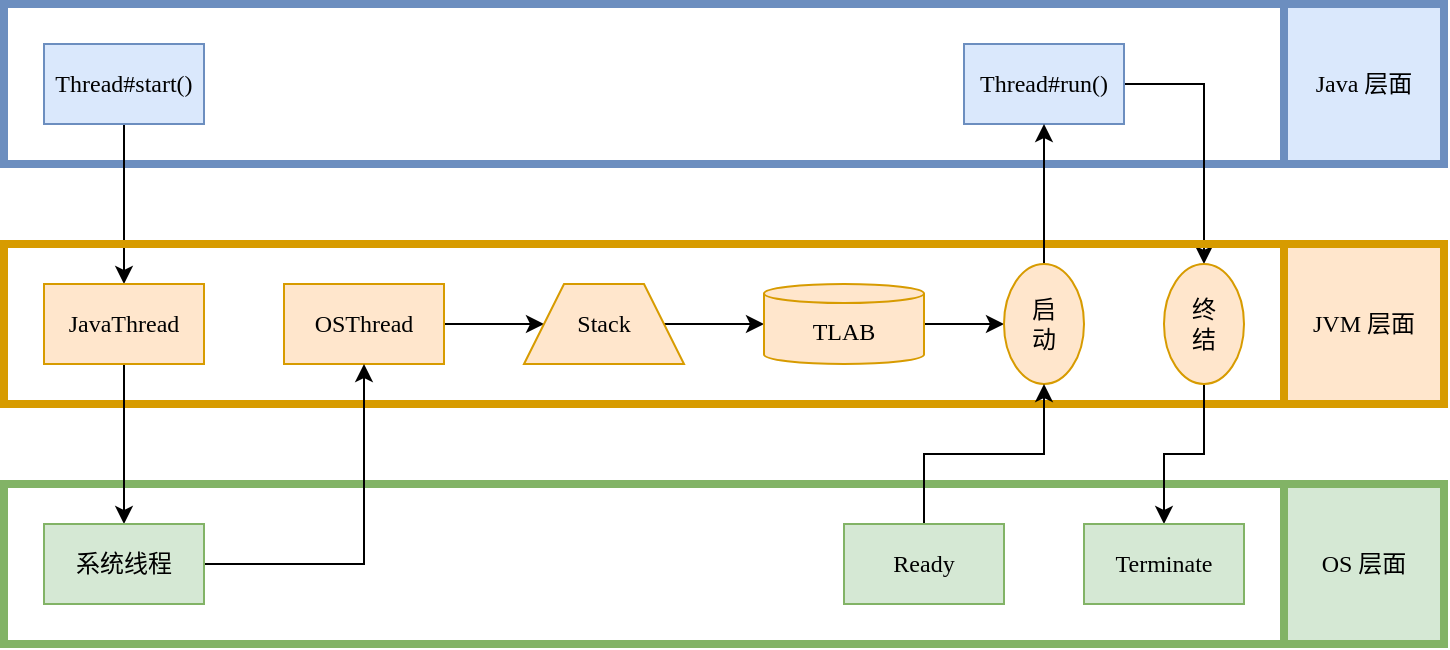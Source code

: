 <mxfile version="17.4.2" type="github">
  <diagram id="bJ92Hs5TZ8Z7czVXULVL" name="Page-1">
    <mxGraphModel dx="1048" dy="1540" grid="0" gridSize="10" guides="1" tooltips="1" connect="1" arrows="1" fold="1" page="1" pageScale="1" pageWidth="1169" pageHeight="1654" math="0" shadow="0">
      <root>
        <mxCell id="0" />
        <mxCell id="1" parent="0" />
        <mxCell id="5HvtsqjPbW2SA4gr3-XW-6" value="" style="rounded=0;whiteSpace=wrap;html=1;strokeColor=#6c8ebf;strokeWidth=4;fillColor=none;fontFamily=Comic Sans MS;" vertex="1" parent="1">
          <mxGeometry x="60" y="320" width="640" height="80" as="geometry" />
        </mxCell>
        <mxCell id="5HvtsqjPbW2SA4gr3-XW-21" style="edgeStyle=orthogonalEdgeStyle;rounded=0;orthogonalLoop=1;jettySize=auto;html=1;exitX=0.5;exitY=1;exitDx=0;exitDy=0;entryX=0.5;entryY=0;entryDx=0;entryDy=0;fontFamily=Comic Sans MS;" edge="1" parent="1" source="5HvtsqjPbW2SA4gr3-XW-4" target="5HvtsqjPbW2SA4gr3-XW-9">
          <mxGeometry relative="1" as="geometry" />
        </mxCell>
        <mxCell id="5HvtsqjPbW2SA4gr3-XW-4" value="Thread#start()" style="rounded=0;whiteSpace=wrap;html=1;strokeColor=#6c8ebf;strokeWidth=1;fillColor=#dae8fc;fontFamily=Comic Sans MS;" vertex="1" parent="1">
          <mxGeometry x="80" y="340" width="80" height="40" as="geometry" />
        </mxCell>
        <mxCell id="5HvtsqjPbW2SA4gr3-XW-29" style="edgeStyle=orthogonalEdgeStyle;rounded=0;orthogonalLoop=1;jettySize=auto;html=1;exitX=1;exitY=0.5;exitDx=0;exitDy=0;entryX=0.5;entryY=0;entryDx=0;entryDy=0;fontFamily=Comic Sans MS;" edge="1" parent="1" source="5HvtsqjPbW2SA4gr3-XW-5" target="5HvtsqjPbW2SA4gr3-XW-15">
          <mxGeometry relative="1" as="geometry" />
        </mxCell>
        <mxCell id="5HvtsqjPbW2SA4gr3-XW-5" value="Thread#run()" style="rounded=0;whiteSpace=wrap;html=1;strokeColor=#6c8ebf;strokeWidth=1;fillColor=#dae8fc;fontFamily=Comic Sans MS;" vertex="1" parent="1">
          <mxGeometry x="540" y="340" width="80" height="40" as="geometry" />
        </mxCell>
        <mxCell id="5HvtsqjPbW2SA4gr3-XW-7" value="" style="rounded=0;whiteSpace=wrap;html=1;strokeColor=#d79b00;strokeWidth=4;fillColor=none;fontFamily=Comic Sans MS;" vertex="1" parent="1">
          <mxGeometry x="60" y="440" width="640" height="80" as="geometry" />
        </mxCell>
        <mxCell id="5HvtsqjPbW2SA4gr3-XW-8" value="" style="rounded=0;whiteSpace=wrap;html=1;strokeColor=#82b366;strokeWidth=4;fillColor=none;fontFamily=Comic Sans MS;" vertex="1" parent="1">
          <mxGeometry x="60" y="560" width="640" height="80" as="geometry" />
        </mxCell>
        <mxCell id="5HvtsqjPbW2SA4gr3-XW-22" style="edgeStyle=orthogonalEdgeStyle;rounded=0;orthogonalLoop=1;jettySize=auto;html=1;exitX=0.5;exitY=1;exitDx=0;exitDy=0;entryX=0.5;entryY=0;entryDx=0;entryDy=0;fontFamily=Comic Sans MS;" edge="1" parent="1" source="5HvtsqjPbW2SA4gr3-XW-9" target="5HvtsqjPbW2SA4gr3-XW-11">
          <mxGeometry relative="1" as="geometry" />
        </mxCell>
        <mxCell id="5HvtsqjPbW2SA4gr3-XW-9" value="JavaThread" style="rounded=0;whiteSpace=wrap;html=1;strokeColor=#d79b00;strokeWidth=1;fillColor=#ffe6cc;fontFamily=Comic Sans MS;" vertex="1" parent="1">
          <mxGeometry x="80" y="460" width="80" height="40" as="geometry" />
        </mxCell>
        <mxCell id="5HvtsqjPbW2SA4gr3-XW-24" style="edgeStyle=orthogonalEdgeStyle;rounded=0;orthogonalLoop=1;jettySize=auto;html=1;exitX=1;exitY=0.5;exitDx=0;exitDy=0;entryX=0;entryY=0.5;entryDx=0;entryDy=0;fontFamily=Comic Sans MS;" edge="1" parent="1" source="5HvtsqjPbW2SA4gr3-XW-10" target="5HvtsqjPbW2SA4gr3-XW-12">
          <mxGeometry relative="1" as="geometry" />
        </mxCell>
        <mxCell id="5HvtsqjPbW2SA4gr3-XW-10" value="OSThread" style="rounded=0;whiteSpace=wrap;html=1;strokeColor=#d79b00;strokeWidth=1;fillColor=#ffe6cc;fontFamily=Comic Sans MS;" vertex="1" parent="1">
          <mxGeometry x="200" y="460" width="80" height="40" as="geometry" />
        </mxCell>
        <mxCell id="5HvtsqjPbW2SA4gr3-XW-23" style="edgeStyle=orthogonalEdgeStyle;rounded=0;orthogonalLoop=1;jettySize=auto;html=1;exitX=1;exitY=0.5;exitDx=0;exitDy=0;entryX=0.5;entryY=1;entryDx=0;entryDy=0;fontFamily=Comic Sans MS;" edge="1" parent="1" source="5HvtsqjPbW2SA4gr3-XW-11" target="5HvtsqjPbW2SA4gr3-XW-10">
          <mxGeometry relative="1" as="geometry" />
        </mxCell>
        <mxCell id="5HvtsqjPbW2SA4gr3-XW-11" value="系统线程" style="rounded=0;whiteSpace=wrap;html=1;strokeColor=#82b366;strokeWidth=1;fillColor=#d5e8d4;fontFamily=Comic Sans MS;" vertex="1" parent="1">
          <mxGeometry x="80" y="580" width="80" height="40" as="geometry" />
        </mxCell>
        <mxCell id="5HvtsqjPbW2SA4gr3-XW-25" style="edgeStyle=orthogonalEdgeStyle;rounded=0;orthogonalLoop=1;jettySize=auto;html=1;exitX=1;exitY=0.5;exitDx=0;exitDy=0;entryX=0;entryY=0.5;entryDx=0;entryDy=0;entryPerimeter=0;fontFamily=Comic Sans MS;" edge="1" parent="1" source="5HvtsqjPbW2SA4gr3-XW-12" target="5HvtsqjPbW2SA4gr3-XW-13">
          <mxGeometry relative="1" as="geometry" />
        </mxCell>
        <mxCell id="5HvtsqjPbW2SA4gr3-XW-12" value="Stack" style="shape=trapezoid;perimeter=trapezoidPerimeter;whiteSpace=wrap;html=1;fixedSize=1;strokeColor=#d79b00;strokeWidth=1;fillColor=#ffe6cc;fontFamily=Comic Sans MS;" vertex="1" parent="1">
          <mxGeometry x="320" y="460" width="80" height="40" as="geometry" />
        </mxCell>
        <mxCell id="5HvtsqjPbW2SA4gr3-XW-26" style="edgeStyle=orthogonalEdgeStyle;rounded=0;orthogonalLoop=1;jettySize=auto;html=1;exitX=1;exitY=0.5;exitDx=0;exitDy=0;exitPerimeter=0;entryX=0;entryY=0.5;entryDx=0;entryDy=0;fontFamily=Comic Sans MS;" edge="1" parent="1" source="5HvtsqjPbW2SA4gr3-XW-13" target="5HvtsqjPbW2SA4gr3-XW-14">
          <mxGeometry relative="1" as="geometry" />
        </mxCell>
        <mxCell id="5HvtsqjPbW2SA4gr3-XW-13" value="TLAB" style="shape=cylinder3;whiteSpace=wrap;html=1;boundedLbl=1;backgroundOutline=1;size=4.759;strokeColor=#d79b00;strokeWidth=1;fillColor=#ffe6cc;fontFamily=Comic Sans MS;" vertex="1" parent="1">
          <mxGeometry x="440" y="460" width="80" height="40" as="geometry" />
        </mxCell>
        <mxCell id="5HvtsqjPbW2SA4gr3-XW-28" style="edgeStyle=orthogonalEdgeStyle;rounded=0;orthogonalLoop=1;jettySize=auto;html=1;exitX=0.5;exitY=0;exitDx=0;exitDy=0;entryX=0.5;entryY=1;entryDx=0;entryDy=0;fontFamily=Comic Sans MS;" edge="1" parent="1" source="5HvtsqjPbW2SA4gr3-XW-14" target="5HvtsqjPbW2SA4gr3-XW-5">
          <mxGeometry relative="1" as="geometry" />
        </mxCell>
        <mxCell id="5HvtsqjPbW2SA4gr3-XW-14" value="&lt;div&gt;启&lt;/div&gt;&lt;div&gt;动&lt;/div&gt;" style="ellipse;whiteSpace=wrap;html=1;strokeColor=#d79b00;strokeWidth=1;fillColor=#ffe6cc;fontFamily=Comic Sans MS;" vertex="1" parent="1">
          <mxGeometry x="560" y="450" width="40" height="60" as="geometry" />
        </mxCell>
        <mxCell id="5HvtsqjPbW2SA4gr3-XW-30" style="edgeStyle=orthogonalEdgeStyle;rounded=0;orthogonalLoop=1;jettySize=auto;html=1;exitX=0.5;exitY=1;exitDx=0;exitDy=0;entryX=0.5;entryY=0;entryDx=0;entryDy=0;fontFamily=Comic Sans MS;" edge="1" parent="1" source="5HvtsqjPbW2SA4gr3-XW-15" target="5HvtsqjPbW2SA4gr3-XW-17">
          <mxGeometry relative="1" as="geometry" />
        </mxCell>
        <mxCell id="5HvtsqjPbW2SA4gr3-XW-15" value="&lt;div&gt;终&lt;/div&gt;&lt;div&gt;结&lt;/div&gt;" style="ellipse;whiteSpace=wrap;html=1;strokeColor=#d79b00;strokeWidth=1;fillColor=#ffe6cc;fontFamily=Comic Sans MS;" vertex="1" parent="1">
          <mxGeometry x="640" y="450" width="40" height="60" as="geometry" />
        </mxCell>
        <mxCell id="5HvtsqjPbW2SA4gr3-XW-27" style="edgeStyle=orthogonalEdgeStyle;rounded=0;orthogonalLoop=1;jettySize=auto;html=1;exitX=0.5;exitY=0;exitDx=0;exitDy=0;entryX=0.5;entryY=1;entryDx=0;entryDy=0;fontFamily=Comic Sans MS;" edge="1" parent="1" source="5HvtsqjPbW2SA4gr3-XW-16" target="5HvtsqjPbW2SA4gr3-XW-14">
          <mxGeometry relative="1" as="geometry" />
        </mxCell>
        <mxCell id="5HvtsqjPbW2SA4gr3-XW-16" value="Ready" style="rounded=0;whiteSpace=wrap;html=1;strokeColor=#82b366;strokeWidth=1;fillColor=#d5e8d4;fontFamily=Comic Sans MS;" vertex="1" parent="1">
          <mxGeometry x="480" y="580" width="80" height="40" as="geometry" />
        </mxCell>
        <mxCell id="5HvtsqjPbW2SA4gr3-XW-17" value="Terminate" style="rounded=0;whiteSpace=wrap;html=1;strokeColor=#82b366;strokeWidth=1;fillColor=#d5e8d4;fontFamily=Comic Sans MS;" vertex="1" parent="1">
          <mxGeometry x="600" y="580" width="80" height="40" as="geometry" />
        </mxCell>
        <mxCell id="5HvtsqjPbW2SA4gr3-XW-18" value="Java 层面" style="text;html=1;strokeColor=#6c8ebf;fillColor=#dae8fc;align=center;verticalAlign=middle;whiteSpace=wrap;rounded=0;strokeWidth=4;fontFamily=Comic Sans MS;" vertex="1" parent="1">
          <mxGeometry x="700" y="320" width="80" height="80" as="geometry" />
        </mxCell>
        <mxCell id="5HvtsqjPbW2SA4gr3-XW-19" value="JVM 层面" style="text;html=1;strokeColor=#d79b00;fillColor=#ffe6cc;align=center;verticalAlign=middle;whiteSpace=wrap;rounded=0;strokeWidth=4;fontFamily=Comic Sans MS;" vertex="1" parent="1">
          <mxGeometry x="700" y="440" width="80" height="80" as="geometry" />
        </mxCell>
        <mxCell id="5HvtsqjPbW2SA4gr3-XW-20" value="OS 层面" style="text;html=1;strokeColor=#82b366;fillColor=#d5e8d4;align=center;verticalAlign=middle;whiteSpace=wrap;rounded=0;strokeWidth=4;fontFamily=Comic Sans MS;" vertex="1" parent="1">
          <mxGeometry x="700" y="560" width="80" height="80" as="geometry" />
        </mxCell>
      </root>
    </mxGraphModel>
  </diagram>
</mxfile>
